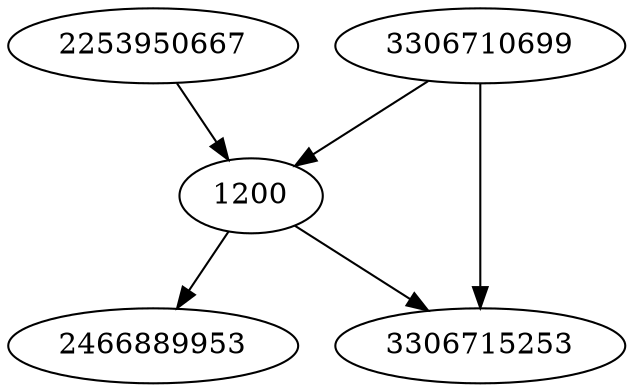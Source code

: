 strict digraph  {
2466889953;
3306710699;
2253950667;
1200;
3306715253;
3306710699 -> 3306715253;
3306710699 -> 1200;
2253950667 -> 1200;
1200 -> 2466889953;
1200 -> 3306715253;
}
